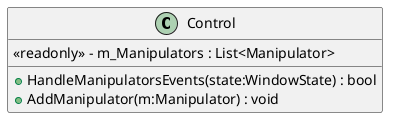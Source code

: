 @startuml
class Control {
    <<readonly>> - m_Manipulators : List<Manipulator>
    + HandleManipulatorsEvents(state:WindowState) : bool
    + AddManipulator(m:Manipulator) : void
}
@enduml
